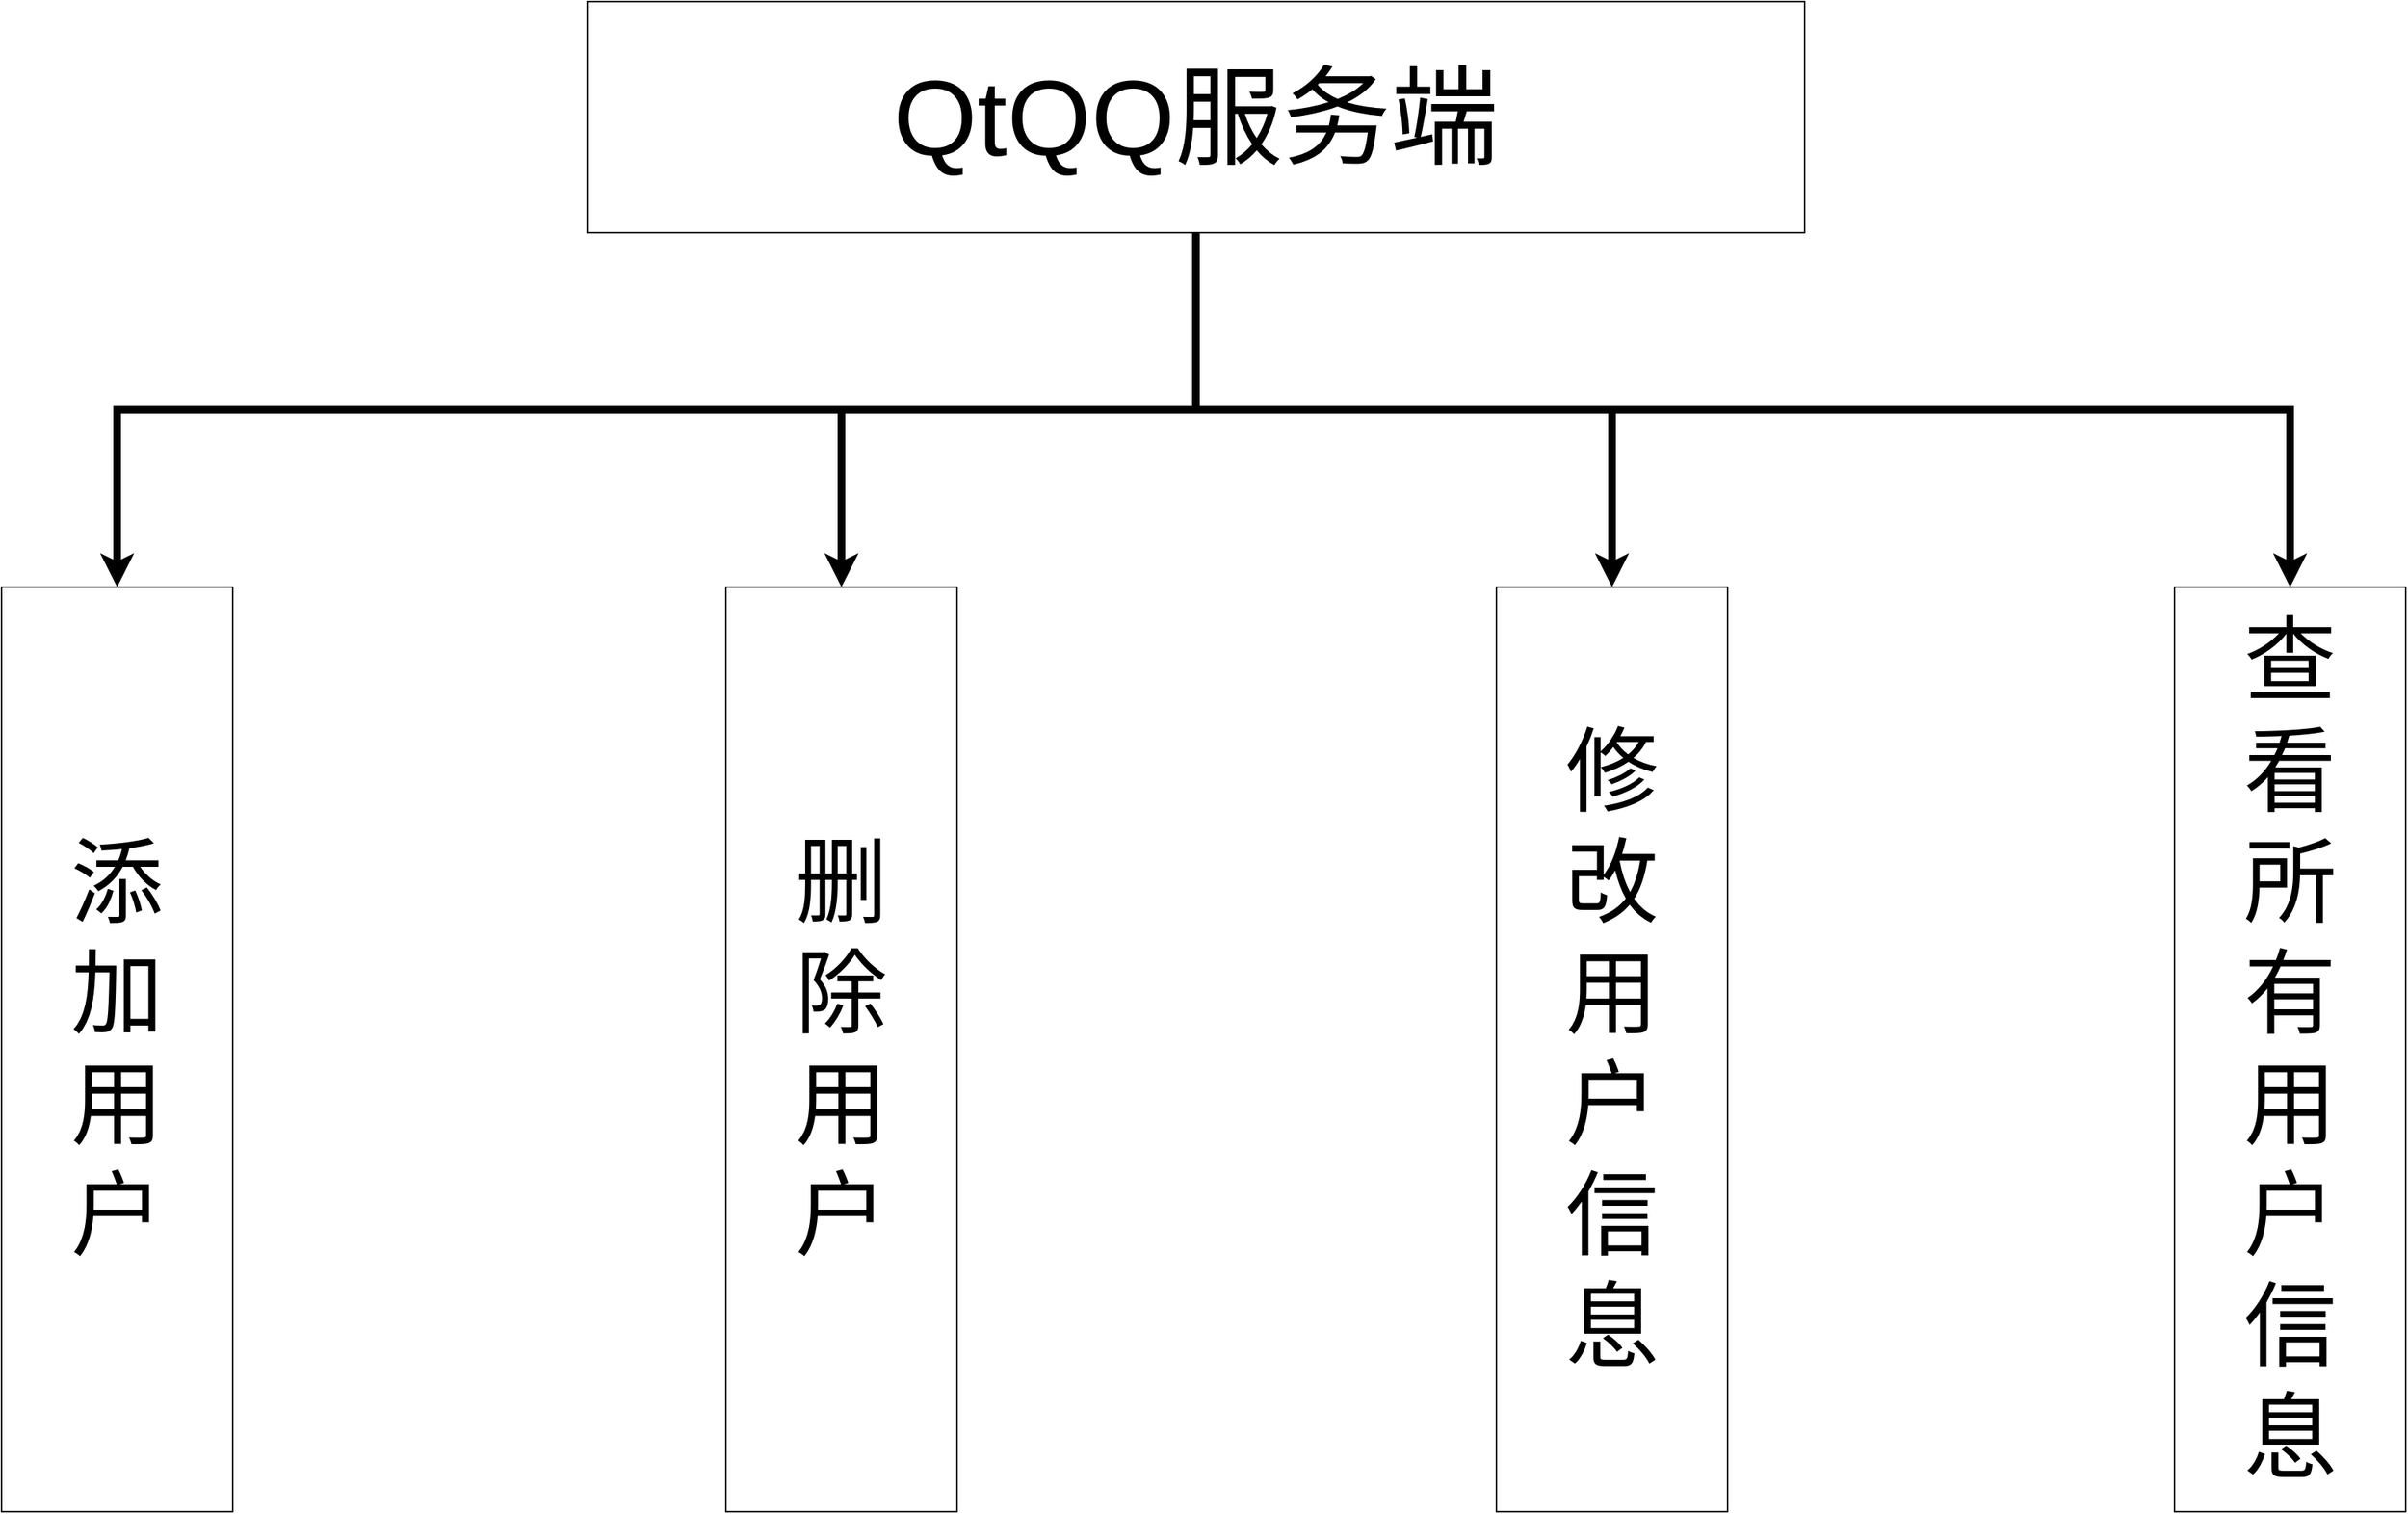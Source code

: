 <mxfile version="24.0.7" type="github">
  <diagram name="第 1 页" id="QbPefZvWV7xZgJjfoefO">
    <mxGraphModel dx="3473" dy="1957" grid="1" gridSize="10" guides="1" tooltips="1" connect="1" arrows="1" fold="1" page="1" pageScale="1" pageWidth="2000" pageHeight="1200" math="0" shadow="0">
      <root>
        <mxCell id="0" />
        <mxCell id="1" parent="0" />
        <mxCell id="6Kh3XinaVXbYN6B3KpNU-6" style="edgeStyle=orthogonalEdgeStyle;rounded=0;orthogonalLoop=1;jettySize=auto;html=1;exitX=0.5;exitY=1;exitDx=0;exitDy=0;entryX=0.5;entryY=0;entryDx=0;entryDy=0;strokeWidth=5;" edge="1" parent="1" source="6Kh3XinaVXbYN6B3KpNU-1" target="6Kh3XinaVXbYN6B3KpNU-2">
          <mxGeometry relative="1" as="geometry" />
        </mxCell>
        <mxCell id="6Kh3XinaVXbYN6B3KpNU-7" style="edgeStyle=orthogonalEdgeStyle;rounded=0;orthogonalLoop=1;jettySize=auto;html=1;exitX=0.5;exitY=1;exitDx=0;exitDy=0;entryX=0.5;entryY=0;entryDx=0;entryDy=0;strokeWidth=5;" edge="1" parent="1" source="6Kh3XinaVXbYN6B3KpNU-1" target="6Kh3XinaVXbYN6B3KpNU-3">
          <mxGeometry relative="1" as="geometry" />
        </mxCell>
        <mxCell id="6Kh3XinaVXbYN6B3KpNU-8" style="edgeStyle=orthogonalEdgeStyle;rounded=0;orthogonalLoop=1;jettySize=auto;html=1;exitX=0.5;exitY=1;exitDx=0;exitDy=0;strokeWidth=5;" edge="1" parent="1" source="6Kh3XinaVXbYN6B3KpNU-1" target="6Kh3XinaVXbYN6B3KpNU-4">
          <mxGeometry relative="1" as="geometry" />
        </mxCell>
        <mxCell id="6Kh3XinaVXbYN6B3KpNU-9" style="edgeStyle=orthogonalEdgeStyle;rounded=0;orthogonalLoop=1;jettySize=auto;html=1;exitX=0.5;exitY=1;exitDx=0;exitDy=0;strokeWidth=5;" edge="1" parent="1" source="6Kh3XinaVXbYN6B3KpNU-1" target="6Kh3XinaVXbYN6B3KpNU-5">
          <mxGeometry relative="1" as="geometry" />
        </mxCell>
        <mxCell id="6Kh3XinaVXbYN6B3KpNU-1" value="&lt;font style=&quot;font-size: 70px;&quot;&gt;QtQQ服务端&lt;/font&gt;" style="rounded=0;whiteSpace=wrap;html=1;" vertex="1" parent="1">
          <mxGeometry x="590" y="60" width="790" height="150" as="geometry" />
        </mxCell>
        <mxCell id="6Kh3XinaVXbYN6B3KpNU-2" value="&lt;font style=&quot;font-size: 60px;&quot;&gt;添&lt;/font&gt;&lt;div&gt;&lt;font style=&quot;font-size: 60px;&quot;&gt;加&lt;/font&gt;&lt;/div&gt;&lt;div&gt;&lt;font style=&quot;font-size: 60px;&quot;&gt;用&lt;/font&gt;&lt;/div&gt;&lt;div&gt;&lt;font style=&quot;font-size: 60px;&quot;&gt;户&lt;/font&gt;&lt;/div&gt;" style="rounded=0;whiteSpace=wrap;html=1;" vertex="1" parent="1">
          <mxGeometry x="210" y="440" width="150" height="600" as="geometry" />
        </mxCell>
        <mxCell id="6Kh3XinaVXbYN6B3KpNU-3" value="&lt;span style=&quot;font-size: 60px;&quot;&gt;删&lt;/span&gt;&lt;div&gt;&lt;span style=&quot;font-size: 60px;&quot;&gt;除&lt;/span&gt;&lt;br&gt;&lt;div&gt;&lt;font style=&quot;font-size: 60px;&quot;&gt;用&lt;/font&gt;&lt;/div&gt;&lt;div&gt;&lt;font style=&quot;font-size: 60px;&quot;&gt;户&lt;/font&gt;&lt;/div&gt;&lt;/div&gt;" style="rounded=0;whiteSpace=wrap;html=1;" vertex="1" parent="1">
          <mxGeometry x="680" y="440" width="150" height="600" as="geometry" />
        </mxCell>
        <mxCell id="6Kh3XinaVXbYN6B3KpNU-4" value="&lt;span style=&quot;font-size: 60px;&quot;&gt;修&lt;/span&gt;&lt;div&gt;&lt;span style=&quot;font-size: 60px;&quot;&gt;改&lt;/span&gt;&lt;/div&gt;&lt;div&gt;&lt;span style=&quot;font-size: 60px;&quot;&gt;用&lt;/span&gt;&lt;/div&gt;&lt;div&gt;&lt;span style=&quot;font-size: 60px;&quot;&gt;户&lt;/span&gt;&lt;/div&gt;&lt;div&gt;&lt;span style=&quot;font-size: 60px;&quot;&gt;信&lt;/span&gt;&lt;/div&gt;&lt;div&gt;&lt;span style=&quot;font-size: 60px;&quot;&gt;息&lt;/span&gt;&lt;/div&gt;" style="rounded=0;whiteSpace=wrap;html=1;" vertex="1" parent="1">
          <mxGeometry x="1180" y="440" width="150" height="600" as="geometry" />
        </mxCell>
        <mxCell id="6Kh3XinaVXbYN6B3KpNU-5" value="&lt;span style=&quot;font-size: 60px;&quot;&gt;查&lt;/span&gt;&lt;div&gt;&lt;span style=&quot;font-size: 60px;&quot;&gt;看&lt;/span&gt;&lt;/div&gt;&lt;div&gt;&lt;span style=&quot;font-size: 60px;&quot;&gt;所&lt;/span&gt;&lt;/div&gt;&lt;div&gt;&lt;span style=&quot;font-size: 60px;&quot;&gt;有&lt;/span&gt;&lt;/div&gt;&lt;div&gt;&lt;span style=&quot;font-size: 60px;&quot;&gt;用&lt;/span&gt;&lt;/div&gt;&lt;div&gt;&lt;span style=&quot;font-size: 60px;&quot;&gt;户&lt;/span&gt;&lt;/div&gt;&lt;div&gt;&lt;span style=&quot;font-size: 60px;&quot;&gt;信&lt;/span&gt;&lt;/div&gt;&lt;div&gt;&lt;span style=&quot;font-size: 60px;&quot;&gt;息&lt;/span&gt;&lt;/div&gt;" style="rounded=0;whiteSpace=wrap;html=1;" vertex="1" parent="1">
          <mxGeometry x="1620" y="440" width="150" height="600" as="geometry" />
        </mxCell>
      </root>
    </mxGraphModel>
  </diagram>
</mxfile>
